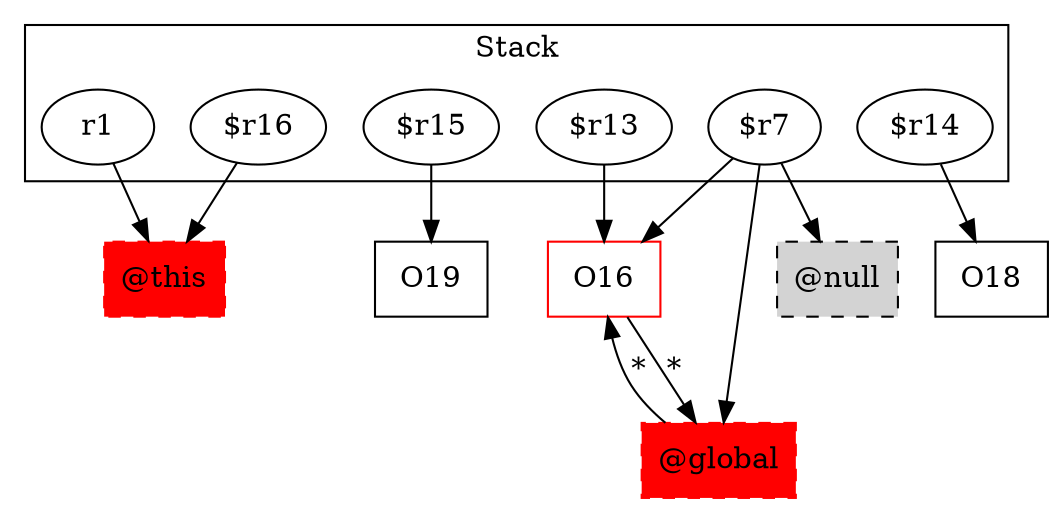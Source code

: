 digraph sample {
  rankDir="LR";
  subgraph cluster_0 {
    label="Stack"
    "r1"; "$r13"; "$r16"; "$r15"; "$r7"; "$r14"; 
  }
  "r1" -> { "@this"[shape=box]};
  "$r13" -> { O16[shape=box]};
  "$r16" -> { "@this"[shape=box]};
  "$r15" -> { O19[shape=box]};
  "$r7" -> { "@null"[shape=box]O16[shape=box]"@global"[shape=box]};
  "$r14" -> { O18[shape=box]};
  "@null"[shape=box, style="filled,dashed"];
  O16 -> "@global"[label="*", weight="0.2"]
  "@global" -> O16[label="*", weight="0.2"]
  "@global"[shape=box, style="filled,dashed"];
  "@this"[shape=box, style="filled,dashed"];
  O16[color="red"];
  "@global"[color="red"];
  "@this"[color="red"];
}
